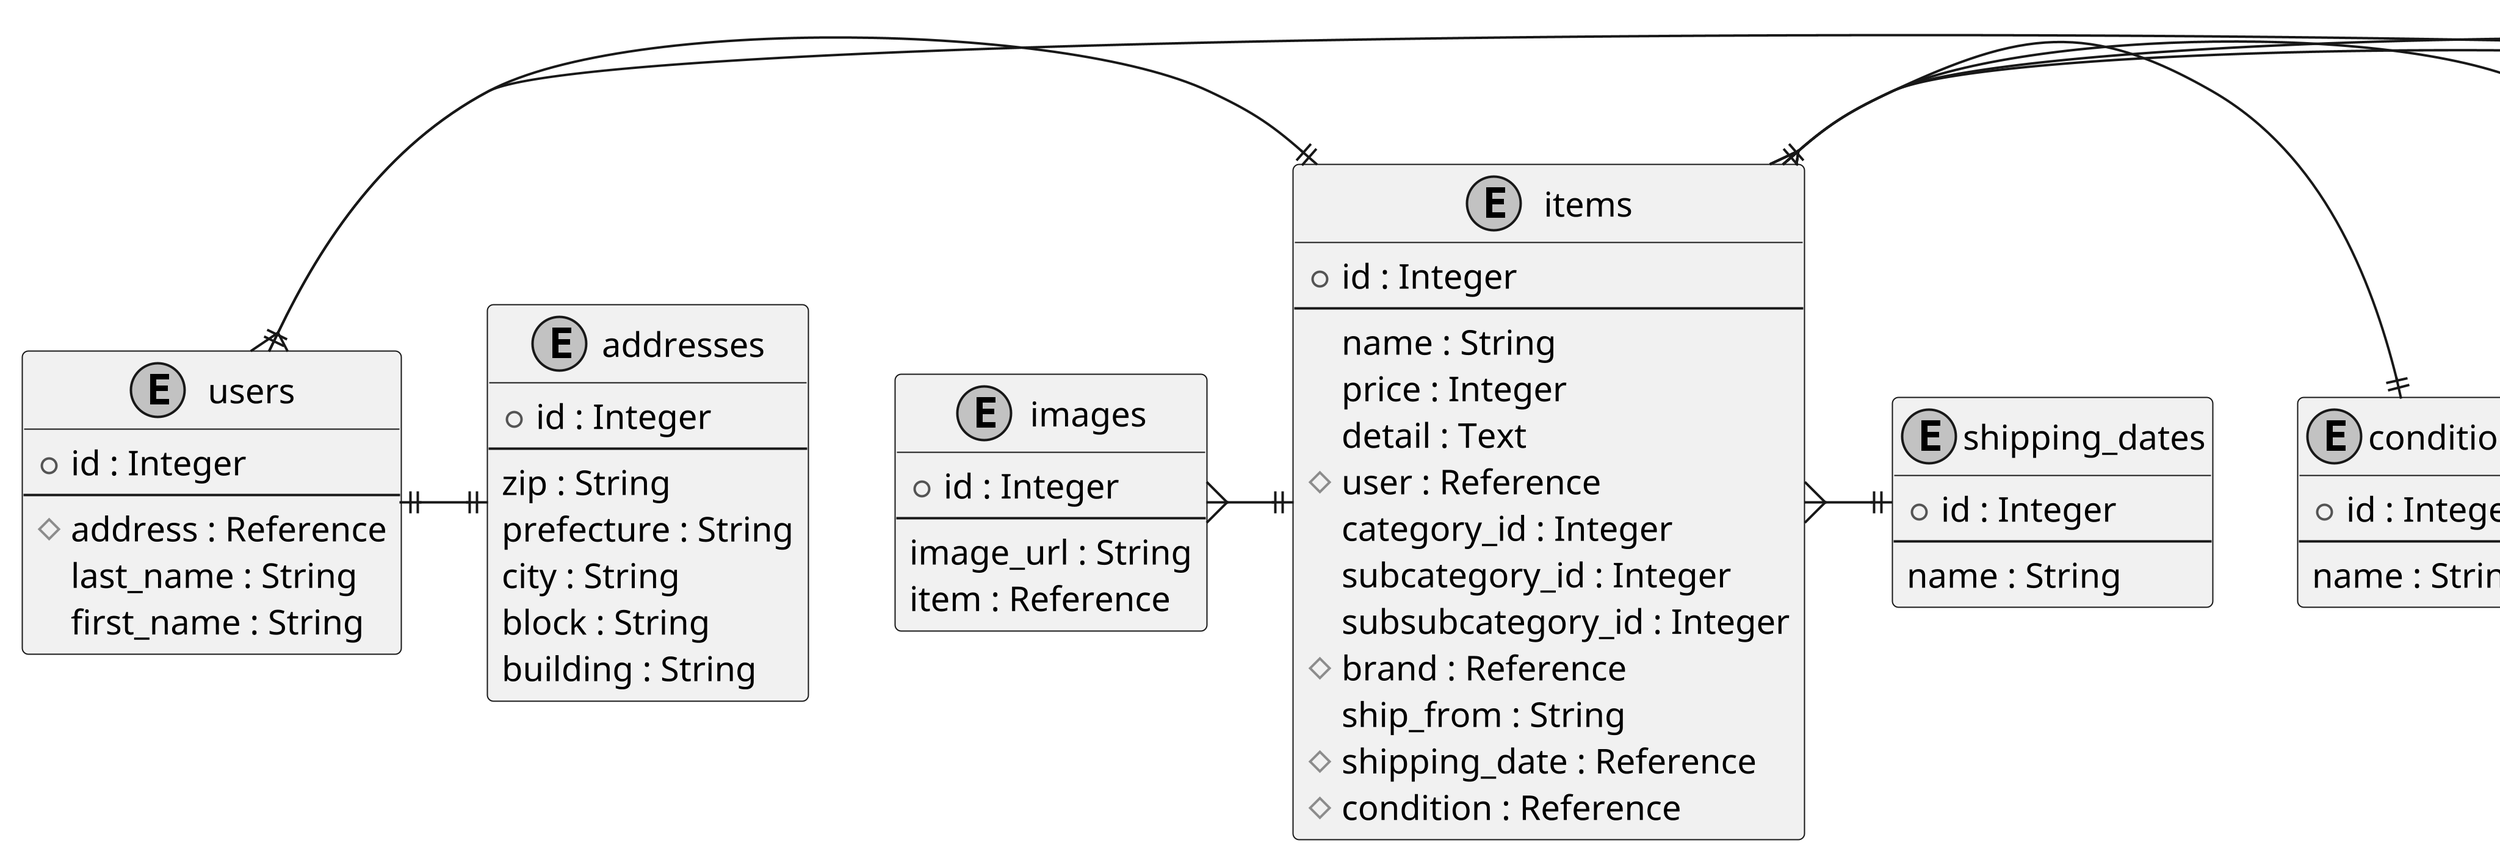 @startuml
scale 100 width
scale 3000 height
skinparam monochrome true



entity "users" as users {
    + id : Integer
    --
    # address : Reference
    last_name : String
    first_name : String
}

entity "addresses" as addresses {
    + id : Integer
    --
    zip : String
    prefecture : String
    city : String
    block : String
    building : String
}

entity "sales" as sales {
    + id : Integer
    --
    # user : Reference
    # item : Reference
    status : Integer
}

entity "items" as items {
    + id : Integer
    --
    name : String
    price : Integer
    detail : Text
    # user : Reference
    category_id : Integer
    subcategory_id : Integer
    subsubcategory_id : Integer
    # brand : Reference
    ship_from : String
    # shipping_date : Reference
    # condition : Reference
}

entity "categories" as categories {
    + id : Integer
    --
    name : String
    parent_id : Integer
}

entity "brands" as brands {
    + id : Integer
    --
    name : String
}

entity "images" as images {
    + id : Integer
    --
    image_url : String
    item : Reference
}

entity "conditions" as conditions {
    + id : Integer
    --
    name : String
}

entity "shipping_dates" as dates {
    + id : Integer
    --
    name : String
}

users  ||-|| sales
users  ||-|| addresses
images }-||  items
users  }-||  items
items  ||-|| sales
items  }-||  brands
items  }-||  categories
items  }-||  conditions
items  }-||  dates


@enduml
